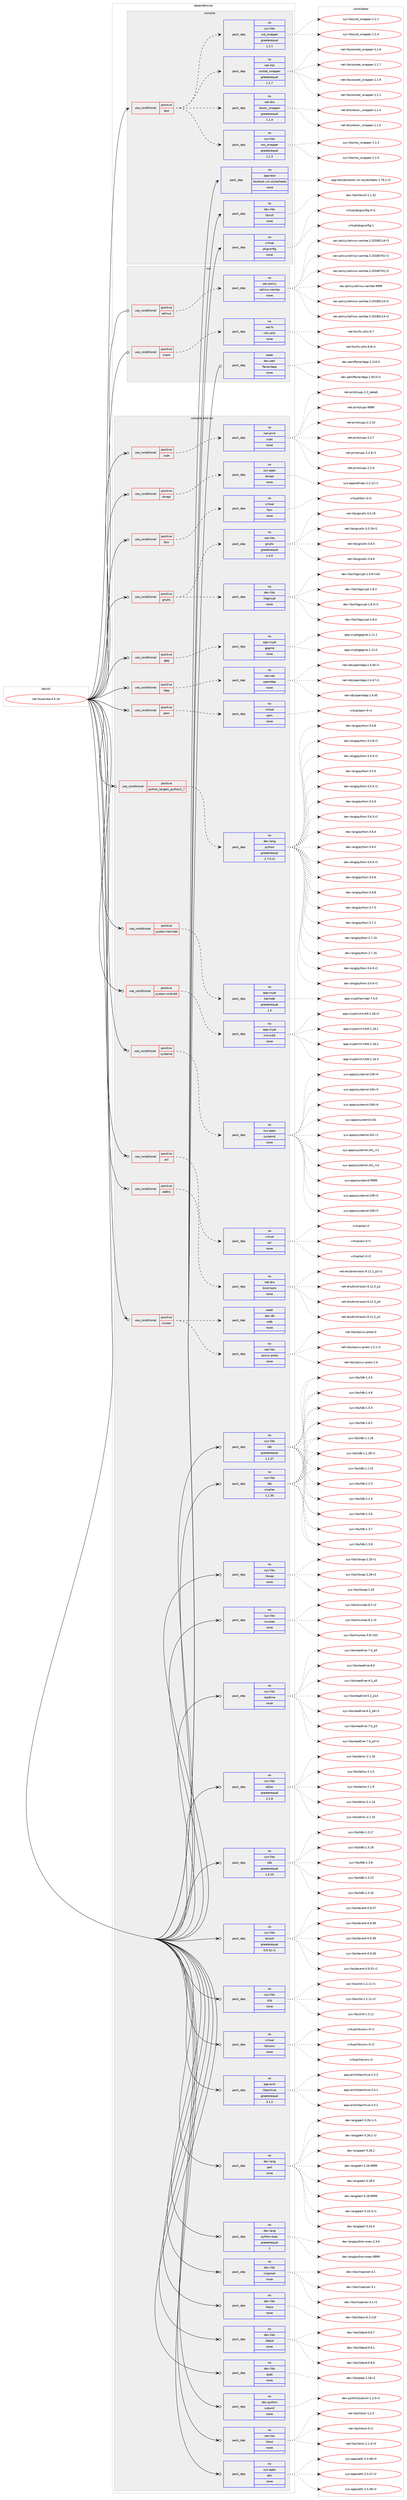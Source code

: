 digraph prolog {

# *************
# Graph options
# *************

newrank=true;
concentrate=true;
compound=true;
graph [rankdir=LR,fontname=Helvetica,fontsize=10,ranksep=1.5];#, ranksep=2.5, nodesep=0.2];
edge  [arrowhead=vee];
node  [fontname=Helvetica,fontsize=10];

# **********
# The ebuild
# **********

subgraph cluster_leftcol {
color=gray;
rank=same;
label=<<i>ebuild</i>>;
id [label="net-fs/samba-4.5.16", color=red, width=4, href="../net-fs/samba-4.5.16.svg"];
}

# ****************
# The dependencies
# ****************

subgraph cluster_midcol {
color=gray;
label=<<i>dependencies</i>>;
subgraph cluster_compile {
fillcolor="#eeeeee";
style=filled;
label=<<i>compile</i>>;
subgraph cond444521 {
dependency1653106 [label=<<TABLE BORDER="0" CELLBORDER="1" CELLSPACING="0" CELLPADDING="4"><TR><TD ROWSPAN="3" CELLPADDING="10">use_conditional</TD></TR><TR><TD>positive</TD></TR><TR><TD>test</TD></TR></TABLE>>, shape=none, color=red];
subgraph pack1181795 {
dependency1653107 [label=<<TABLE BORDER="0" CELLBORDER="1" CELLSPACING="0" CELLPADDING="4" WIDTH="220"><TR><TD ROWSPAN="6" CELLPADDING="30">pack_dep</TD></TR><TR><TD WIDTH="110">no</TD></TR><TR><TD>sys-libs</TD></TR><TR><TD>nss_wrapper</TD></TR><TR><TD>greaterequal</TD></TR><TR><TD>1.1.3</TD></TR></TABLE>>, shape=none, color=blue];
}
dependency1653106:e -> dependency1653107:w [weight=20,style="dashed",arrowhead="vee"];
subgraph pack1181796 {
dependency1653108 [label=<<TABLE BORDER="0" CELLBORDER="1" CELLSPACING="0" CELLPADDING="4" WIDTH="220"><TR><TD ROWSPAN="6" CELLPADDING="30">pack_dep</TD></TR><TR><TD WIDTH="110">no</TD></TR><TR><TD>net-dns</TD></TR><TR><TD>resolv_wrapper</TD></TR><TR><TD>greaterequal</TD></TR><TR><TD>1.1.4</TD></TR></TABLE>>, shape=none, color=blue];
}
dependency1653106:e -> dependency1653108:w [weight=20,style="dashed",arrowhead="vee"];
subgraph pack1181797 {
dependency1653109 [label=<<TABLE BORDER="0" CELLBORDER="1" CELLSPACING="0" CELLPADDING="4" WIDTH="220"><TR><TD ROWSPAN="6" CELLPADDING="30">pack_dep</TD></TR><TR><TD WIDTH="110">no</TD></TR><TR><TD>net-libs</TD></TR><TR><TD>socket_wrapper</TD></TR><TR><TD>greaterequal</TD></TR><TR><TD>1.1.7</TD></TR></TABLE>>, shape=none, color=blue];
}
dependency1653106:e -> dependency1653109:w [weight=20,style="dashed",arrowhead="vee"];
subgraph pack1181798 {
dependency1653110 [label=<<TABLE BORDER="0" CELLBORDER="1" CELLSPACING="0" CELLPADDING="4" WIDTH="220"><TR><TD ROWSPAN="6" CELLPADDING="30">pack_dep</TD></TR><TR><TD WIDTH="110">no</TD></TR><TR><TD>sys-libs</TD></TR><TR><TD>uid_wrapper</TD></TR><TR><TD>greaterequal</TD></TR><TR><TD>1.2.1</TD></TR></TABLE>>, shape=none, color=blue];
}
dependency1653106:e -> dependency1653110:w [weight=20,style="dashed",arrowhead="vee"];
}
id:e -> dependency1653106:w [weight=20,style="solid",arrowhead="vee"];
subgraph pack1181799 {
dependency1653111 [label=<<TABLE BORDER="0" CELLBORDER="1" CELLSPACING="0" CELLPADDING="4" WIDTH="220"><TR><TD ROWSPAN="6" CELLPADDING="30">pack_dep</TD></TR><TR><TD WIDTH="110">no</TD></TR><TR><TD>app-text</TD></TR><TR><TD>docbook-xsl-stylesheets</TD></TR><TR><TD>none</TD></TR><TR><TD></TD></TR></TABLE>>, shape=none, color=blue];
}
id:e -> dependency1653111:w [weight=20,style="solid",arrowhead="vee"];
subgraph pack1181800 {
dependency1653112 [label=<<TABLE BORDER="0" CELLBORDER="1" CELLSPACING="0" CELLPADDING="4" WIDTH="220"><TR><TD ROWSPAN="6" CELLPADDING="30">pack_dep</TD></TR><TR><TD WIDTH="110">no</TD></TR><TR><TD>dev-libs</TD></TR><TR><TD>libxslt</TD></TR><TR><TD>none</TD></TR><TR><TD></TD></TR></TABLE>>, shape=none, color=blue];
}
id:e -> dependency1653112:w [weight=20,style="solid",arrowhead="vee"];
subgraph pack1181801 {
dependency1653113 [label=<<TABLE BORDER="0" CELLBORDER="1" CELLSPACING="0" CELLPADDING="4" WIDTH="220"><TR><TD ROWSPAN="6" CELLPADDING="30">pack_dep</TD></TR><TR><TD WIDTH="110">no</TD></TR><TR><TD>virtual</TD></TR><TR><TD>pkgconfig</TD></TR><TR><TD>none</TD></TR><TR><TD></TD></TR></TABLE>>, shape=none, color=blue];
}
id:e -> dependency1653113:w [weight=20,style="solid",arrowhead="vee"];
}
subgraph cluster_compileandrun {
fillcolor="#eeeeee";
style=filled;
label=<<i>compile and run</i>>;
subgraph cond444522 {
dependency1653114 [label=<<TABLE BORDER="0" CELLBORDER="1" CELLSPACING="0" CELLPADDING="4"><TR><TD ROWSPAN="3" CELLPADDING="10">use_conditional</TD></TR><TR><TD>positive</TD></TR><TR><TD>acl</TD></TR></TABLE>>, shape=none, color=red];
subgraph pack1181802 {
dependency1653115 [label=<<TABLE BORDER="0" CELLBORDER="1" CELLSPACING="0" CELLPADDING="4" WIDTH="220"><TR><TD ROWSPAN="6" CELLPADDING="30">pack_dep</TD></TR><TR><TD WIDTH="110">no</TD></TR><TR><TD>virtual</TD></TR><TR><TD>acl</TD></TR><TR><TD>none</TD></TR><TR><TD></TD></TR></TABLE>>, shape=none, color=blue];
}
dependency1653114:e -> dependency1653115:w [weight=20,style="dashed",arrowhead="vee"];
}
id:e -> dependency1653114:w [weight=20,style="solid",arrowhead="odotvee"];
subgraph cond444523 {
dependency1653116 [label=<<TABLE BORDER="0" CELLBORDER="1" CELLSPACING="0" CELLPADDING="4"><TR><TD ROWSPAN="3" CELLPADDING="10">use_conditional</TD></TR><TR><TD>positive</TD></TR><TR><TD>addns</TD></TR></TABLE>>, shape=none, color=red];
subgraph pack1181803 {
dependency1653117 [label=<<TABLE BORDER="0" CELLBORDER="1" CELLSPACING="0" CELLPADDING="4" WIDTH="220"><TR><TD ROWSPAN="6" CELLPADDING="30">pack_dep</TD></TR><TR><TD WIDTH="110">no</TD></TR><TR><TD>net-dns</TD></TR><TR><TD>bind-tools</TD></TR><TR><TD>none</TD></TR><TR><TD></TD></TR></TABLE>>, shape=none, color=blue];
}
dependency1653116:e -> dependency1653117:w [weight=20,style="dashed",arrowhead="vee"];
}
id:e -> dependency1653116:w [weight=20,style="solid",arrowhead="odotvee"];
subgraph cond444524 {
dependency1653118 [label=<<TABLE BORDER="0" CELLBORDER="1" CELLSPACING="0" CELLPADDING="4"><TR><TD ROWSPAN="3" CELLPADDING="10">use_conditional</TD></TR><TR><TD>positive</TD></TR><TR><TD>cluster</TD></TR></TABLE>>, shape=none, color=red];
subgraph pack1181804 {
dependency1653119 [label=<<TABLE BORDER="0" CELLBORDER="1" CELLSPACING="0" CELLPADDING="4" WIDTH="220"><TR><TD ROWSPAN="6" CELLPADDING="30">pack_dep</TD></TR><TR><TD WIDTH="110">no</TD></TR><TR><TD>net-libs</TD></TR><TR><TD>rpcsvc-proto</TD></TR><TR><TD>none</TD></TR><TR><TD></TD></TR></TABLE>>, shape=none, color=blue];
}
dependency1653118:e -> dependency1653119:w [weight=20,style="dashed",arrowhead="vee"];
subgraph pack1181805 {
dependency1653120 [label=<<TABLE BORDER="0" CELLBORDER="1" CELLSPACING="0" CELLPADDING="4" WIDTH="220"><TR><TD ROWSPAN="6" CELLPADDING="30">pack_dep</TD></TR><TR><TD WIDTH="110">weak</TD></TR><TR><TD>dev-db</TD></TR><TR><TD>ctdb</TD></TR><TR><TD>none</TD></TR><TR><TD></TD></TR></TABLE>>, shape=none, color=blue];
}
dependency1653118:e -> dependency1653120:w [weight=20,style="dashed",arrowhead="vee"];
}
id:e -> dependency1653118:w [weight=20,style="solid",arrowhead="odotvee"];
subgraph cond444525 {
dependency1653121 [label=<<TABLE BORDER="0" CELLBORDER="1" CELLSPACING="0" CELLPADDING="4"><TR><TD ROWSPAN="3" CELLPADDING="10">use_conditional</TD></TR><TR><TD>positive</TD></TR><TR><TD>cups</TD></TR></TABLE>>, shape=none, color=red];
subgraph pack1181806 {
dependency1653122 [label=<<TABLE BORDER="0" CELLBORDER="1" CELLSPACING="0" CELLPADDING="4" WIDTH="220"><TR><TD ROWSPAN="6" CELLPADDING="30">pack_dep</TD></TR><TR><TD WIDTH="110">no</TD></TR><TR><TD>net-print</TD></TR><TR><TD>cups</TD></TR><TR><TD>none</TD></TR><TR><TD></TD></TR></TABLE>>, shape=none, color=blue];
}
dependency1653121:e -> dependency1653122:w [weight=20,style="dashed",arrowhead="vee"];
}
id:e -> dependency1653121:w [weight=20,style="solid",arrowhead="odotvee"];
subgraph cond444526 {
dependency1653123 [label=<<TABLE BORDER="0" CELLBORDER="1" CELLSPACING="0" CELLPADDING="4"><TR><TD ROWSPAN="3" CELLPADDING="10">use_conditional</TD></TR><TR><TD>positive</TD></TR><TR><TD>dmapi</TD></TR></TABLE>>, shape=none, color=red];
subgraph pack1181807 {
dependency1653124 [label=<<TABLE BORDER="0" CELLBORDER="1" CELLSPACING="0" CELLPADDING="4" WIDTH="220"><TR><TD ROWSPAN="6" CELLPADDING="30">pack_dep</TD></TR><TR><TD WIDTH="110">no</TD></TR><TR><TD>sys-apps</TD></TR><TR><TD>dmapi</TD></TR><TR><TD>none</TD></TR><TR><TD></TD></TR></TABLE>>, shape=none, color=blue];
}
dependency1653123:e -> dependency1653124:w [weight=20,style="dashed",arrowhead="vee"];
}
id:e -> dependency1653123:w [weight=20,style="solid",arrowhead="odotvee"];
subgraph cond444527 {
dependency1653125 [label=<<TABLE BORDER="0" CELLBORDER="1" CELLSPACING="0" CELLPADDING="4"><TR><TD ROWSPAN="3" CELLPADDING="10">use_conditional</TD></TR><TR><TD>positive</TD></TR><TR><TD>fam</TD></TR></TABLE>>, shape=none, color=red];
subgraph pack1181808 {
dependency1653126 [label=<<TABLE BORDER="0" CELLBORDER="1" CELLSPACING="0" CELLPADDING="4" WIDTH="220"><TR><TD ROWSPAN="6" CELLPADDING="30">pack_dep</TD></TR><TR><TD WIDTH="110">no</TD></TR><TR><TD>virtual</TD></TR><TR><TD>fam</TD></TR><TR><TD>none</TD></TR><TR><TD></TD></TR></TABLE>>, shape=none, color=blue];
}
dependency1653125:e -> dependency1653126:w [weight=20,style="dashed",arrowhead="vee"];
}
id:e -> dependency1653125:w [weight=20,style="solid",arrowhead="odotvee"];
subgraph cond444528 {
dependency1653127 [label=<<TABLE BORDER="0" CELLBORDER="1" CELLSPACING="0" CELLPADDING="4"><TR><TD ROWSPAN="3" CELLPADDING="10">use_conditional</TD></TR><TR><TD>positive</TD></TR><TR><TD>gnutls</TD></TR></TABLE>>, shape=none, color=red];
subgraph pack1181809 {
dependency1653128 [label=<<TABLE BORDER="0" CELLBORDER="1" CELLSPACING="0" CELLPADDING="4" WIDTH="220"><TR><TD ROWSPAN="6" CELLPADDING="30">pack_dep</TD></TR><TR><TD WIDTH="110">no</TD></TR><TR><TD>dev-libs</TD></TR><TR><TD>libgcrypt</TD></TR><TR><TD>none</TD></TR><TR><TD></TD></TR></TABLE>>, shape=none, color=blue];
}
dependency1653127:e -> dependency1653128:w [weight=20,style="dashed",arrowhead="vee"];
subgraph pack1181810 {
dependency1653129 [label=<<TABLE BORDER="0" CELLBORDER="1" CELLSPACING="0" CELLPADDING="4" WIDTH="220"><TR><TD ROWSPAN="6" CELLPADDING="30">pack_dep</TD></TR><TR><TD WIDTH="110">no</TD></TR><TR><TD>net-libs</TD></TR><TR><TD>gnutls</TD></TR><TR><TD>greaterequal</TD></TR><TR><TD>1.4.0</TD></TR></TABLE>>, shape=none, color=blue];
}
dependency1653127:e -> dependency1653129:w [weight=20,style="dashed",arrowhead="vee"];
}
id:e -> dependency1653127:w [weight=20,style="solid",arrowhead="odotvee"];
subgraph cond444529 {
dependency1653130 [label=<<TABLE BORDER="0" CELLBORDER="1" CELLSPACING="0" CELLPADDING="4"><TR><TD ROWSPAN="3" CELLPADDING="10">use_conditional</TD></TR><TR><TD>positive</TD></TR><TR><TD>gpg</TD></TR></TABLE>>, shape=none, color=red];
subgraph pack1181811 {
dependency1653131 [label=<<TABLE BORDER="0" CELLBORDER="1" CELLSPACING="0" CELLPADDING="4" WIDTH="220"><TR><TD ROWSPAN="6" CELLPADDING="30">pack_dep</TD></TR><TR><TD WIDTH="110">no</TD></TR><TR><TD>app-crypt</TD></TR><TR><TD>gpgme</TD></TR><TR><TD>none</TD></TR><TR><TD></TD></TR></TABLE>>, shape=none, color=blue];
}
dependency1653130:e -> dependency1653131:w [weight=20,style="dashed",arrowhead="vee"];
}
id:e -> dependency1653130:w [weight=20,style="solid",arrowhead="odotvee"];
subgraph cond444530 {
dependency1653132 [label=<<TABLE BORDER="0" CELLBORDER="1" CELLSPACING="0" CELLPADDING="4"><TR><TD ROWSPAN="3" CELLPADDING="10">use_conditional</TD></TR><TR><TD>positive</TD></TR><TR><TD>ldap</TD></TR></TABLE>>, shape=none, color=red];
subgraph pack1181812 {
dependency1653133 [label=<<TABLE BORDER="0" CELLBORDER="1" CELLSPACING="0" CELLPADDING="4" WIDTH="220"><TR><TD ROWSPAN="6" CELLPADDING="30">pack_dep</TD></TR><TR><TD WIDTH="110">no</TD></TR><TR><TD>net-nds</TD></TR><TR><TD>openldap</TD></TR><TR><TD>none</TD></TR><TR><TD></TD></TR></TABLE>>, shape=none, color=blue];
}
dependency1653132:e -> dependency1653133:w [weight=20,style="dashed",arrowhead="vee"];
}
id:e -> dependency1653132:w [weight=20,style="solid",arrowhead="odotvee"];
subgraph cond444531 {
dependency1653134 [label=<<TABLE BORDER="0" CELLBORDER="1" CELLSPACING="0" CELLPADDING="4"><TR><TD ROWSPAN="3" CELLPADDING="10">use_conditional</TD></TR><TR><TD>positive</TD></TR><TR><TD>pam</TD></TR></TABLE>>, shape=none, color=red];
subgraph pack1181813 {
dependency1653135 [label=<<TABLE BORDER="0" CELLBORDER="1" CELLSPACING="0" CELLPADDING="4" WIDTH="220"><TR><TD ROWSPAN="6" CELLPADDING="30">pack_dep</TD></TR><TR><TD WIDTH="110">no</TD></TR><TR><TD>virtual</TD></TR><TR><TD>pam</TD></TR><TR><TD>none</TD></TR><TR><TD></TD></TR></TABLE>>, shape=none, color=blue];
}
dependency1653134:e -> dependency1653135:w [weight=20,style="dashed",arrowhead="vee"];
}
id:e -> dependency1653134:w [weight=20,style="solid",arrowhead="odotvee"];
subgraph cond444532 {
dependency1653136 [label=<<TABLE BORDER="0" CELLBORDER="1" CELLSPACING="0" CELLPADDING="4"><TR><TD ROWSPAN="3" CELLPADDING="10">use_conditional</TD></TR><TR><TD>positive</TD></TR><TR><TD>python_targets_python2_7</TD></TR></TABLE>>, shape=none, color=red];
subgraph pack1181814 {
dependency1653137 [label=<<TABLE BORDER="0" CELLBORDER="1" CELLSPACING="0" CELLPADDING="4" WIDTH="220"><TR><TD ROWSPAN="6" CELLPADDING="30">pack_dep</TD></TR><TR><TD WIDTH="110">no</TD></TR><TR><TD>dev-lang</TD></TR><TR><TD>python</TD></TR><TR><TD>greaterequal</TD></TR><TR><TD>2.7.5-r2</TD></TR></TABLE>>, shape=none, color=blue];
}
dependency1653136:e -> dependency1653137:w [weight=20,style="dashed",arrowhead="vee"];
}
id:e -> dependency1653136:w [weight=20,style="solid",arrowhead="odotvee"];
subgraph cond444533 {
dependency1653138 [label=<<TABLE BORDER="0" CELLBORDER="1" CELLSPACING="0" CELLPADDING="4"><TR><TD ROWSPAN="3" CELLPADDING="10">use_conditional</TD></TR><TR><TD>positive</TD></TR><TR><TD>system-heimdal</TD></TR></TABLE>>, shape=none, color=red];
subgraph pack1181815 {
dependency1653139 [label=<<TABLE BORDER="0" CELLBORDER="1" CELLSPACING="0" CELLPADDING="4" WIDTH="220"><TR><TD ROWSPAN="6" CELLPADDING="30">pack_dep</TD></TR><TR><TD WIDTH="110">no</TD></TR><TR><TD>app-crypt</TD></TR><TR><TD>heimdal</TD></TR><TR><TD>greaterequal</TD></TR><TR><TD>1.5</TD></TR></TABLE>>, shape=none, color=blue];
}
dependency1653138:e -> dependency1653139:w [weight=20,style="dashed",arrowhead="vee"];
}
id:e -> dependency1653138:w [weight=20,style="solid",arrowhead="odotvee"];
subgraph cond444534 {
dependency1653140 [label=<<TABLE BORDER="0" CELLBORDER="1" CELLSPACING="0" CELLPADDING="4"><TR><TD ROWSPAN="3" CELLPADDING="10">use_conditional</TD></TR><TR><TD>positive</TD></TR><TR><TD>system-mitkrb5</TD></TR></TABLE>>, shape=none, color=red];
subgraph pack1181816 {
dependency1653141 [label=<<TABLE BORDER="0" CELLBORDER="1" CELLSPACING="0" CELLPADDING="4" WIDTH="220"><TR><TD ROWSPAN="6" CELLPADDING="30">pack_dep</TD></TR><TR><TD WIDTH="110">no</TD></TR><TR><TD>app-crypt</TD></TR><TR><TD>mit-krb5</TD></TR><TR><TD>none</TD></TR><TR><TD></TD></TR></TABLE>>, shape=none, color=blue];
}
dependency1653140:e -> dependency1653141:w [weight=20,style="dashed",arrowhead="vee"];
}
id:e -> dependency1653140:w [weight=20,style="solid",arrowhead="odotvee"];
subgraph cond444535 {
dependency1653142 [label=<<TABLE BORDER="0" CELLBORDER="1" CELLSPACING="0" CELLPADDING="4"><TR><TD ROWSPAN="3" CELLPADDING="10">use_conditional</TD></TR><TR><TD>positive</TD></TR><TR><TD>systemd</TD></TR></TABLE>>, shape=none, color=red];
subgraph pack1181817 {
dependency1653143 [label=<<TABLE BORDER="0" CELLBORDER="1" CELLSPACING="0" CELLPADDING="4" WIDTH="220"><TR><TD ROWSPAN="6" CELLPADDING="30">pack_dep</TD></TR><TR><TD WIDTH="110">no</TD></TR><TR><TD>sys-apps</TD></TR><TR><TD>systemd</TD></TR><TR><TD>none</TD></TR><TR><TD></TD></TR></TABLE>>, shape=none, color=blue];
}
dependency1653142:e -> dependency1653143:w [weight=20,style="dashed",arrowhead="vee"];
}
id:e -> dependency1653142:w [weight=20,style="solid",arrowhead="odotvee"];
subgraph pack1181818 {
dependency1653144 [label=<<TABLE BORDER="0" CELLBORDER="1" CELLSPACING="0" CELLPADDING="4" WIDTH="220"><TR><TD ROWSPAN="6" CELLPADDING="30">pack_dep</TD></TR><TR><TD WIDTH="110">no</TD></TR><TR><TD>app-arch</TD></TR><TR><TD>libarchive</TD></TR><TR><TD>greaterequal</TD></TR><TR><TD>3.1.2</TD></TR></TABLE>>, shape=none, color=blue];
}
id:e -> dependency1653144:w [weight=20,style="solid",arrowhead="odotvee"];
subgraph pack1181819 {
dependency1653145 [label=<<TABLE BORDER="0" CELLBORDER="1" CELLSPACING="0" CELLPADDING="4" WIDTH="220"><TR><TD ROWSPAN="6" CELLPADDING="30">pack_dep</TD></TR><TR><TD WIDTH="110">no</TD></TR><TR><TD>dev-lang</TD></TR><TR><TD>perl</TD></TR><TR><TD>none</TD></TR><TR><TD></TD></TR></TABLE>>, shape=none, color=blue];
}
id:e -> dependency1653145:w [weight=20,style="solid",arrowhead="odotvee"];
subgraph pack1181820 {
dependency1653146 [label=<<TABLE BORDER="0" CELLBORDER="1" CELLSPACING="0" CELLPADDING="4" WIDTH="220"><TR><TD ROWSPAN="6" CELLPADDING="30">pack_dep</TD></TR><TR><TD WIDTH="110">no</TD></TR><TR><TD>dev-lang</TD></TR><TR><TD>python-exec</TD></TR><TR><TD>greaterequal</TD></TR><TR><TD>2</TD></TR></TABLE>>, shape=none, color=blue];
}
id:e -> dependency1653146:w [weight=20,style="solid",arrowhead="odotvee"];
subgraph pack1181821 {
dependency1653147 [label=<<TABLE BORDER="0" CELLBORDER="1" CELLSPACING="0" CELLPADDING="4" WIDTH="220"><TR><TD ROWSPAN="6" CELLPADDING="30">pack_dep</TD></TR><TR><TD WIDTH="110">no</TD></TR><TR><TD>dev-libs</TD></TR><TR><TD>iniparser</TD></TR><TR><TD>none</TD></TR><TR><TD></TD></TR></TABLE>>, shape=none, color=blue];
}
id:e -> dependency1653147:w [weight=20,style="solid",arrowhead="odotvee"];
subgraph pack1181822 {
dependency1653148 [label=<<TABLE BORDER="0" CELLBORDER="1" CELLSPACING="0" CELLPADDING="4" WIDTH="220"><TR><TD ROWSPAN="6" CELLPADDING="30">pack_dep</TD></TR><TR><TD WIDTH="110">no</TD></TR><TR><TD>dev-libs</TD></TR><TR><TD>libaio</TD></TR><TR><TD>none</TD></TR><TR><TD></TD></TR></TABLE>>, shape=none, color=blue];
}
id:e -> dependency1653148:w [weight=20,style="solid",arrowhead="odotvee"];
subgraph pack1181823 {
dependency1653149 [label=<<TABLE BORDER="0" CELLBORDER="1" CELLSPACING="0" CELLPADDING="4" WIDTH="220"><TR><TD ROWSPAN="6" CELLPADDING="30">pack_dep</TD></TR><TR><TD WIDTH="110">no</TD></TR><TR><TD>dev-libs</TD></TR><TR><TD>libbsd</TD></TR><TR><TD>none</TD></TR><TR><TD></TD></TR></TABLE>>, shape=none, color=blue];
}
id:e -> dependency1653149:w [weight=20,style="solid",arrowhead="odotvee"];
subgraph pack1181824 {
dependency1653150 [label=<<TABLE BORDER="0" CELLBORDER="1" CELLSPACING="0" CELLPADDING="4" WIDTH="220"><TR><TD ROWSPAN="6" CELLPADDING="30">pack_dep</TD></TR><TR><TD WIDTH="110">no</TD></TR><TR><TD>dev-libs</TD></TR><TR><TD>popt</TD></TR><TR><TD>none</TD></TR><TR><TD></TD></TR></TABLE>>, shape=none, color=blue];
}
id:e -> dependency1653150:w [weight=20,style="solid",arrowhead="odotvee"];
subgraph pack1181825 {
dependency1653151 [label=<<TABLE BORDER="0" CELLBORDER="1" CELLSPACING="0" CELLPADDING="4" WIDTH="220"><TR><TD ROWSPAN="6" CELLPADDING="30">pack_dep</TD></TR><TR><TD WIDTH="110">no</TD></TR><TR><TD>dev-python</TD></TR><TR><TD>subunit</TD></TR><TR><TD>none</TD></TR><TR><TD></TD></TR></TABLE>>, shape=none, color=blue];
}
id:e -> dependency1653151:w [weight=20,style="solid",arrowhead="odotvee"];
subgraph pack1181826 {
dependency1653152 [label=<<TABLE BORDER="0" CELLBORDER="1" CELLSPACING="0" CELLPADDING="4" WIDTH="220"><TR><TD ROWSPAN="6" CELLPADDING="30">pack_dep</TD></TR><TR><TD WIDTH="110">no</TD></TR><TR><TD>net-libs</TD></TR><TR><TD>libnsl</TD></TR><TR><TD>none</TD></TR><TR><TD></TD></TR></TABLE>>, shape=none, color=blue];
}
id:e -> dependency1653152:w [weight=20,style="solid",arrowhead="odotvee"];
subgraph pack1181827 {
dependency1653153 [label=<<TABLE BORDER="0" CELLBORDER="1" CELLSPACING="0" CELLPADDING="4" WIDTH="220"><TR><TD ROWSPAN="6" CELLPADDING="30">pack_dep</TD></TR><TR><TD WIDTH="110">no</TD></TR><TR><TD>sys-apps</TD></TR><TR><TD>attr</TD></TR><TR><TD>none</TD></TR><TR><TD></TD></TR></TABLE>>, shape=none, color=blue];
}
id:e -> dependency1653153:w [weight=20,style="solid",arrowhead="odotvee"];
subgraph pack1181828 {
dependency1653154 [label=<<TABLE BORDER="0" CELLBORDER="1" CELLSPACING="0" CELLPADDING="4" WIDTH="220"><TR><TD ROWSPAN="6" CELLPADDING="30">pack_dep</TD></TR><TR><TD WIDTH="110">no</TD></TR><TR><TD>sys-libs</TD></TR><TR><TD>ldb</TD></TR><TR><TD>greaterequal</TD></TR><TR><TD>1.1.27</TD></TR></TABLE>>, shape=none, color=blue];
}
id:e -> dependency1653154:w [weight=20,style="solid",arrowhead="odotvee"];
subgraph pack1181829 {
dependency1653155 [label=<<TABLE BORDER="0" CELLBORDER="1" CELLSPACING="0" CELLPADDING="4" WIDTH="220"><TR><TD ROWSPAN="6" CELLPADDING="30">pack_dep</TD></TR><TR><TD WIDTH="110">no</TD></TR><TR><TD>sys-libs</TD></TR><TR><TD>ldb</TD></TR><TR><TD>smaller</TD></TR><TR><TD>1.1.30</TD></TR></TABLE>>, shape=none, color=blue];
}
id:e -> dependency1653155:w [weight=20,style="solid",arrowhead="odotvee"];
subgraph pack1181830 {
dependency1653156 [label=<<TABLE BORDER="0" CELLBORDER="1" CELLSPACING="0" CELLPADDING="4" WIDTH="220"><TR><TD ROWSPAN="6" CELLPADDING="30">pack_dep</TD></TR><TR><TD WIDTH="110">no</TD></TR><TR><TD>sys-libs</TD></TR><TR><TD>libcap</TD></TR><TR><TD>none</TD></TR><TR><TD></TD></TR></TABLE>>, shape=none, color=blue];
}
id:e -> dependency1653156:w [weight=20,style="solid",arrowhead="odotvee"];
subgraph pack1181831 {
dependency1653157 [label=<<TABLE BORDER="0" CELLBORDER="1" CELLSPACING="0" CELLPADDING="4" WIDTH="220"><TR><TD ROWSPAN="6" CELLPADDING="30">pack_dep</TD></TR><TR><TD WIDTH="110">no</TD></TR><TR><TD>sys-libs</TD></TR><TR><TD>ncurses</TD></TR><TR><TD>none</TD></TR><TR><TD></TD></TR></TABLE>>, shape=none, color=blue];
}
id:e -> dependency1653157:w [weight=20,style="solid",arrowhead="odotvee"];
subgraph pack1181832 {
dependency1653158 [label=<<TABLE BORDER="0" CELLBORDER="1" CELLSPACING="0" CELLPADDING="4" WIDTH="220"><TR><TD ROWSPAN="6" CELLPADDING="30">pack_dep</TD></TR><TR><TD WIDTH="110">no</TD></TR><TR><TD>sys-libs</TD></TR><TR><TD>readline</TD></TR><TR><TD>none</TD></TR><TR><TD></TD></TR></TABLE>>, shape=none, color=blue];
}
id:e -> dependency1653158:w [weight=20,style="solid",arrowhead="odotvee"];
subgraph pack1181833 {
dependency1653159 [label=<<TABLE BORDER="0" CELLBORDER="1" CELLSPACING="0" CELLPADDING="4" WIDTH="220"><TR><TD ROWSPAN="6" CELLPADDING="30">pack_dep</TD></TR><TR><TD WIDTH="110">no</TD></TR><TR><TD>sys-libs</TD></TR><TR><TD>talloc</TD></TR><TR><TD>greaterequal</TD></TR><TR><TD>2.1.8</TD></TR></TABLE>>, shape=none, color=blue];
}
id:e -> dependency1653159:w [weight=20,style="solid",arrowhead="odotvee"];
subgraph pack1181834 {
dependency1653160 [label=<<TABLE BORDER="0" CELLBORDER="1" CELLSPACING="0" CELLPADDING="4" WIDTH="220"><TR><TD ROWSPAN="6" CELLPADDING="30">pack_dep</TD></TR><TR><TD WIDTH="110">no</TD></TR><TR><TD>sys-libs</TD></TR><TR><TD>tdb</TD></TR><TR><TD>greaterequal</TD></TR><TR><TD>1.3.10</TD></TR></TABLE>>, shape=none, color=blue];
}
id:e -> dependency1653160:w [weight=20,style="solid",arrowhead="odotvee"];
subgraph pack1181835 {
dependency1653161 [label=<<TABLE BORDER="0" CELLBORDER="1" CELLSPACING="0" CELLPADDING="4" WIDTH="220"><TR><TD ROWSPAN="6" CELLPADDING="30">pack_dep</TD></TR><TR><TD WIDTH="110">no</TD></TR><TR><TD>sys-libs</TD></TR><TR><TD>tevent</TD></TR><TR><TD>greaterequal</TD></TR><TR><TD>0.9.31-r1</TD></TR></TABLE>>, shape=none, color=blue];
}
id:e -> dependency1653161:w [weight=20,style="solid",arrowhead="odotvee"];
subgraph pack1181836 {
dependency1653162 [label=<<TABLE BORDER="0" CELLBORDER="1" CELLSPACING="0" CELLPADDING="4" WIDTH="220"><TR><TD ROWSPAN="6" CELLPADDING="30">pack_dep</TD></TR><TR><TD WIDTH="110">no</TD></TR><TR><TD>sys-libs</TD></TR><TR><TD>zlib</TD></TR><TR><TD>none</TD></TR><TR><TD></TD></TR></TABLE>>, shape=none, color=blue];
}
id:e -> dependency1653162:w [weight=20,style="solid",arrowhead="odotvee"];
subgraph pack1181837 {
dependency1653163 [label=<<TABLE BORDER="0" CELLBORDER="1" CELLSPACING="0" CELLPADDING="4" WIDTH="220"><TR><TD ROWSPAN="6" CELLPADDING="30">pack_dep</TD></TR><TR><TD WIDTH="110">no</TD></TR><TR><TD>virtual</TD></TR><TR><TD>libiconv</TD></TR><TR><TD>none</TD></TR><TR><TD></TD></TR></TABLE>>, shape=none, color=blue];
}
id:e -> dependency1653163:w [weight=20,style="solid",arrowhead="odotvee"];
}
subgraph cluster_run {
fillcolor="#eeeeee";
style=filled;
label=<<i>run</i>>;
subgraph cond444536 {
dependency1653164 [label=<<TABLE BORDER="0" CELLBORDER="1" CELLSPACING="0" CELLPADDING="4"><TR><TD ROWSPAN="3" CELLPADDING="10">use_conditional</TD></TR><TR><TD>positive</TD></TR><TR><TD>client</TD></TR></TABLE>>, shape=none, color=red];
subgraph pack1181838 {
dependency1653165 [label=<<TABLE BORDER="0" CELLBORDER="1" CELLSPACING="0" CELLPADDING="4" WIDTH="220"><TR><TD ROWSPAN="6" CELLPADDING="30">pack_dep</TD></TR><TR><TD WIDTH="110">no</TD></TR><TR><TD>net-fs</TD></TR><TR><TD>cifs-utils</TD></TR><TR><TD>none</TD></TR><TR><TD></TD></TR></TABLE>>, shape=none, color=blue];
}
dependency1653164:e -> dependency1653165:w [weight=20,style="dashed",arrowhead="vee"];
}
id:e -> dependency1653164:w [weight=20,style="solid",arrowhead="odot"];
subgraph cond444537 {
dependency1653166 [label=<<TABLE BORDER="0" CELLBORDER="1" CELLSPACING="0" CELLPADDING="4"><TR><TD ROWSPAN="3" CELLPADDING="10">use_conditional</TD></TR><TR><TD>positive</TD></TR><TR><TD>selinux</TD></TR></TABLE>>, shape=none, color=red];
subgraph pack1181839 {
dependency1653167 [label=<<TABLE BORDER="0" CELLBORDER="1" CELLSPACING="0" CELLPADDING="4" WIDTH="220"><TR><TD ROWSPAN="6" CELLPADDING="30">pack_dep</TD></TR><TR><TD WIDTH="110">no</TD></TR><TR><TD>sec-policy</TD></TR><TR><TD>selinux-samba</TD></TR><TR><TD>none</TD></TR><TR><TD></TD></TR></TABLE>>, shape=none, color=blue];
}
dependency1653166:e -> dependency1653167:w [weight=20,style="dashed",arrowhead="vee"];
}
id:e -> dependency1653166:w [weight=20,style="solid",arrowhead="odot"];
subgraph pack1181840 {
dependency1653168 [label=<<TABLE BORDER="0" CELLBORDER="1" CELLSPACING="0" CELLPADDING="4" WIDTH="220"><TR><TD ROWSPAN="6" CELLPADDING="30">pack_dep</TD></TR><TR><TD WIDTH="110">weak</TD></TR><TR><TD>dev-perl</TD></TR><TR><TD>Parse-Yapp</TD></TR><TR><TD>none</TD></TR><TR><TD></TD></TR></TABLE>>, shape=none, color=blue];
}
id:e -> dependency1653168:w [weight=20,style="solid",arrowhead="odot"];
}
}

# **************
# The candidates
# **************

subgraph cluster_choices {
rank=same;
color=gray;
label=<<i>candidates</i>>;

subgraph choice1181795 {
color=black;
nodesep=1;
choice1151211154510810598115471101151159511911497112112101114454946494651 [label="sys-libs/nss_wrapper-1.1.3", color=red, width=4,href="../sys-libs/nss_wrapper-1.1.3.svg"];
choice1151211154510810598115471101151159511911497112112101114454946494653 [label="sys-libs/nss_wrapper-1.1.5", color=red, width=4,href="../sys-libs/nss_wrapper-1.1.5.svg"];
dependency1653107:e -> choice1151211154510810598115471101151159511911497112112101114454946494651:w [style=dotted,weight="100"];
dependency1653107:e -> choice1151211154510810598115471101151159511911497112112101114454946494653:w [style=dotted,weight="100"];
}
subgraph choice1181796 {
color=black;
nodesep=1;
choice11010111645100110115471141011151111081189511911497112112101114454946494652 [label="net-dns/resolv_wrapper-1.1.4", color=red, width=4,href="../net-dns/resolv_wrapper-1.1.4.svg"];
choice11010111645100110115471141011151111081189511911497112112101114454946494653 [label="net-dns/resolv_wrapper-1.1.5", color=red, width=4,href="../net-dns/resolv_wrapper-1.1.5.svg"];
dependency1653108:e -> choice11010111645100110115471141011151111081189511911497112112101114454946494652:w [style=dotted,weight="100"];
dependency1653108:e -> choice11010111645100110115471141011151111081189511911497112112101114454946494653:w [style=dotted,weight="100"];
}
subgraph choice1181797 {
color=black;
nodesep=1;
choice110101116451081059811547115111991071011169511911497112112101114454946494654 [label="net-libs/socket_wrapper-1.1.6", color=red, width=4,href="../net-libs/socket_wrapper-1.1.6.svg"];
choice110101116451081059811547115111991071011169511911497112112101114454946494655 [label="net-libs/socket_wrapper-1.1.7", color=red, width=4,href="../net-libs/socket_wrapper-1.1.7.svg"];
choice110101116451081059811547115111991071011169511911497112112101114454946494657 [label="net-libs/socket_wrapper-1.1.9", color=red, width=4,href="../net-libs/socket_wrapper-1.1.9.svg"];
choice110101116451081059811547115111991071011169511911497112112101114454946504649 [label="net-libs/socket_wrapper-1.2.1", color=red, width=4,href="../net-libs/socket_wrapper-1.2.1.svg"];
dependency1653109:e -> choice110101116451081059811547115111991071011169511911497112112101114454946494654:w [style=dotted,weight="100"];
dependency1653109:e -> choice110101116451081059811547115111991071011169511911497112112101114454946494655:w [style=dotted,weight="100"];
dependency1653109:e -> choice110101116451081059811547115111991071011169511911497112112101114454946494657:w [style=dotted,weight="100"];
dependency1653109:e -> choice110101116451081059811547115111991071011169511911497112112101114454946504649:w [style=dotted,weight="100"];
}
subgraph choice1181798 {
color=black;
nodesep=1;
choice1151211154510810598115471171051009511911497112112101114454946504649 [label="sys-libs/uid_wrapper-1.2.1", color=red, width=4,href="../sys-libs/uid_wrapper-1.2.1.svg"];
choice1151211154510810598115471171051009511911497112112101114454946504652 [label="sys-libs/uid_wrapper-1.2.4", color=red, width=4,href="../sys-libs/uid_wrapper-1.2.4.svg"];
dependency1653110:e -> choice1151211154510810598115471171051009511911497112112101114454946504649:w [style=dotted,weight="100"];
dependency1653110:e -> choice1151211154510810598115471171051009511911497112112101114454946504652:w [style=dotted,weight="100"];
}
subgraph choice1181799 {
color=black;
nodesep=1;
choice97112112451161011201164710011199981111111074512011510845115116121108101115104101101116115454946555746494511450 [label="app-text/docbook-xsl-stylesheets-1.79.1-r2", color=red, width=4,href="../app-text/docbook-xsl-stylesheets-1.79.1-r2.svg"];
dependency1653111:e -> choice97112112451161011201164710011199981111111074512011510845115116121108101115104101101116115454946555746494511450:w [style=dotted,weight="100"];
}
subgraph choice1181800 {
color=black;
nodesep=1;
choice1001011184510810598115471081059812011510811645494649465150 [label="dev-libs/libxslt-1.1.32", color=red, width=4,href="../dev-libs/libxslt-1.1.32.svg"];
dependency1653112:e -> choice1001011184510810598115471081059812011510811645494649465150:w [style=dotted,weight="100"];
}
subgraph choice1181801 {
color=black;
nodesep=1;
choice11810511411611797108471121071039911111010210510345484511449 [label="virtual/pkgconfig-0-r1", color=red, width=4,href="../virtual/pkgconfig-0-r1.svg"];
choice1181051141161179710847112107103991111101021051034549 [label="virtual/pkgconfig-1", color=red, width=4,href="../virtual/pkgconfig-1.svg"];
dependency1653113:e -> choice11810511411611797108471121071039911111010210510345484511449:w [style=dotted,weight="100"];
dependency1653113:e -> choice1181051141161179710847112107103991111101021051034549:w [style=dotted,weight="100"];
}
subgraph choice1181802 {
color=black;
nodesep=1;
choice118105114116117971084797991084548 [label="virtual/acl-0", color=red, width=4,href="../virtual/acl-0.svg"];
choice1181051141161179710847979910845484511449 [label="virtual/acl-0-r1", color=red, width=4,href="../virtual/acl-0-r1.svg"];
choice1181051141161179710847979910845484511450 [label="virtual/acl-0-r2", color=red, width=4,href="../virtual/acl-0-r2.svg"];
dependency1653115:e -> choice118105114116117971084797991084548:w [style=dotted,weight="100"];
dependency1653115:e -> choice1181051141161179710847979910845484511449:w [style=dotted,weight="100"];
dependency1653115:e -> choice1181051141161179710847979910845484511450:w [style=dotted,weight="100"];
}
subgraph choice1181803 {
color=black;
nodesep=1;
choice11010111645100110115479810511010045116111111108115455746494946509511249 [label="net-dns/bind-tools-9.11.2_p1", color=red, width=4,href="../net-dns/bind-tools-9.11.2_p1.svg"];
choice110101116451001101154798105110100451161111111081154557464950465095112504511449 [label="net-dns/bind-tools-9.12.2_p2-r1", color=red, width=4,href="../net-dns/bind-tools-9.12.2_p2-r1.svg"];
choice11010111645100110115479810511010045116111111108115455746495046519511249 [label="net-dns/bind-tools-9.12.3_p1", color=red, width=4,href="../net-dns/bind-tools-9.12.3_p1.svg"];
choice11010111645100110115479810511010045116111111108115455746495046519511252 [label="net-dns/bind-tools-9.12.3_p4", color=red, width=4,href="../net-dns/bind-tools-9.12.3_p4.svg"];
dependency1653117:e -> choice11010111645100110115479810511010045116111111108115455746494946509511249:w [style=dotted,weight="100"];
dependency1653117:e -> choice110101116451001101154798105110100451161111111081154557464950465095112504511449:w [style=dotted,weight="100"];
dependency1653117:e -> choice11010111645100110115479810511010045116111111108115455746495046519511249:w [style=dotted,weight="100"];
dependency1653117:e -> choice11010111645100110115479810511010045116111111108115455746495046519511252:w [style=dotted,weight="100"];
}
subgraph choice1181804 {
color=black;
nodesep=1;
choice1101011164510810598115471141129911511899451121141111161114548 [label="net-libs/rpcsvc-proto-0", color=red, width=4,href="../net-libs/rpcsvc-proto-0.svg"];
choice1101011164510810598115471141129911511899451121141111161114549465146494511449 [label="net-libs/rpcsvc-proto-1.3.1-r1", color=red, width=4,href="../net-libs/rpcsvc-proto-1.3.1-r1.svg"];
choice11010111645108105981154711411299115118994511211411111611145494652 [label="net-libs/rpcsvc-proto-1.4", color=red, width=4,href="../net-libs/rpcsvc-proto-1.4.svg"];
dependency1653119:e -> choice1101011164510810598115471141129911511899451121141111161114548:w [style=dotted,weight="100"];
dependency1653119:e -> choice1101011164510810598115471141129911511899451121141111161114549465146494511449:w [style=dotted,weight="100"];
dependency1653119:e -> choice11010111645108105981154711411299115118994511211411111611145494652:w [style=dotted,weight="100"];
}
subgraph choice1181805 {
color=black;
nodesep=1;
}
subgraph choice1181806 {
color=black;
nodesep=1;
choice11010111645112114105110116479911711211545504650464948 [label="net-print/cups-2.2.10", color=red, width=4,href="../net-print/cups-2.2.10.svg"];
choice110101116451121141051101164799117112115455046504655 [label="net-print/cups-2.2.7", color=red, width=4,href="../net-print/cups-2.2.7.svg"];
choice1101011164511211410511011647991171121154550465046564511449 [label="net-print/cups-2.2.8-r1", color=red, width=4,href="../net-print/cups-2.2.8-r1.svg"];
choice110101116451121141051101164799117112115455046504657 [label="net-print/cups-2.2.9", color=red, width=4,href="../net-print/cups-2.2.9.svg"];
choice1101011164511211410511011647991171121154550465195981011169754 [label="net-print/cups-2.3_beta6", color=red, width=4,href="../net-print/cups-2.3_beta6.svg"];
choice1101011164511211410511011647991171121154557575757 [label="net-print/cups-9999", color=red, width=4,href="../net-print/cups-9999.svg"];
dependency1653122:e -> choice11010111645112114105110116479911711211545504650464948:w [style=dotted,weight="100"];
dependency1653122:e -> choice110101116451121141051101164799117112115455046504655:w [style=dotted,weight="100"];
dependency1653122:e -> choice1101011164511211410511011647991171121154550465046564511449:w [style=dotted,weight="100"];
dependency1653122:e -> choice110101116451121141051101164799117112115455046504657:w [style=dotted,weight="100"];
dependency1653122:e -> choice1101011164511211410511011647991171121154550465195981011169754:w [style=dotted,weight="100"];
dependency1653122:e -> choice1101011164511211410511011647991171121154557575757:w [style=dotted,weight="100"];
}
subgraph choice1181807 {
color=black;
nodesep=1;
choice11512111545971121121154710010997112105455046504649504511449 [label="sys-apps/dmapi-2.2.12-r1", color=red, width=4,href="../sys-apps/dmapi-2.2.12-r1.svg"];
dependency1653124:e -> choice11512111545971121121154710010997112105455046504649504511449:w [style=dotted,weight="100"];
}
subgraph choice1181808 {
color=black;
nodesep=1;
choice11810511411611797108471029710945484511449 [label="virtual/fam-0-r1", color=red, width=4,href="../virtual/fam-0-r1.svg"];
dependency1653126:e -> choice11810511411611797108471029710945484511449:w [style=dotted,weight="100"];
}
subgraph choice1181809 {
color=black;
nodesep=1;
choice100101118451081059811547108105981039911412111211645494653465445114494849 [label="dev-libs/libgcrypt-1.5.6-r101", color=red, width=4,href="../dev-libs/libgcrypt-1.5.6-r101.svg"];
choice1001011184510810598115471081059810399114121112116454946564651 [label="dev-libs/libgcrypt-1.8.3", color=red, width=4,href="../dev-libs/libgcrypt-1.8.3.svg"];
choice10010111845108105981154710810598103991141211121164549465646514511449 [label="dev-libs/libgcrypt-1.8.3-r1", color=red, width=4,href="../dev-libs/libgcrypt-1.8.3-r1.svg"];
choice1001011184510810598115471081059810399114121112116454946564652 [label="dev-libs/libgcrypt-1.8.4", color=red, width=4,href="../dev-libs/libgcrypt-1.8.4.svg"];
dependency1653128:e -> choice100101118451081059811547108105981039911412111211645494653465445114494849:w [style=dotted,weight="100"];
dependency1653128:e -> choice1001011184510810598115471081059810399114121112116454946564651:w [style=dotted,weight="100"];
dependency1653128:e -> choice10010111845108105981154710810598103991141211121164549465646514511449:w [style=dotted,weight="100"];
dependency1653128:e -> choice1001011184510810598115471081059810399114121112116454946564652:w [style=dotted,weight="100"];
}
subgraph choice1181810 {
color=black;
nodesep=1;
choice11010111645108105981154710311011711610811545514653464957 [label="net-libs/gnutls-3.5.19", color=red, width=4,href="../net-libs/gnutls-3.5.19.svg"];
choice110101116451081059811547103110117116108115455146534649574511449 [label="net-libs/gnutls-3.5.19-r1", color=red, width=4,href="../net-libs/gnutls-3.5.19-r1.svg"];
choice110101116451081059811547103110117116108115455146544653 [label="net-libs/gnutls-3.6.5", color=red, width=4,href="../net-libs/gnutls-3.6.5.svg"];
choice110101116451081059811547103110117116108115455146544654 [label="net-libs/gnutls-3.6.6", color=red, width=4,href="../net-libs/gnutls-3.6.6.svg"];
dependency1653129:e -> choice11010111645108105981154710311011711610811545514653464957:w [style=dotted,weight="100"];
dependency1653129:e -> choice110101116451081059811547103110117116108115455146534649574511449:w [style=dotted,weight="100"];
dependency1653129:e -> choice110101116451081059811547103110117116108115455146544653:w [style=dotted,weight="100"];
dependency1653129:e -> choice110101116451081059811547103110117116108115455146544654:w [style=dotted,weight="100"];
}
subgraph choice1181811 {
color=black;
nodesep=1;
choice9711211245991141211121164710311210310910145494649494649 [label="app-crypt/gpgme-1.11.1", color=red, width=4,href="../app-crypt/gpgme-1.11.1.svg"];
choice9711211245991141211121164710311210310910145494649504648 [label="app-crypt/gpgme-1.12.0", color=red, width=4,href="../app-crypt/gpgme-1.12.0.svg"];
dependency1653131:e -> choice9711211245991141211121164710311210310910145494649494649:w [style=dotted,weight="100"];
dependency1653131:e -> choice9711211245991141211121164710311210310910145494649504648:w [style=dotted,weight="100"];
}
subgraph choice1181812 {
color=black;
nodesep=1;
choice11010111645110100115471111121011101081009711245504652465253 [label="net-nds/openldap-2.4.45", color=red, width=4,href="../net-nds/openldap-2.4.45.svg"];
choice110101116451101001154711111210111010810097112455046524652534511449 [label="net-nds/openldap-2.4.45-r1", color=red, width=4,href="../net-nds/openldap-2.4.45-r1.svg"];
choice110101116451101001154711111210111010810097112455046524652554511449 [label="net-nds/openldap-2.4.47-r1", color=red, width=4,href="../net-nds/openldap-2.4.47-r1.svg"];
dependency1653133:e -> choice11010111645110100115471111121011101081009711245504652465253:w [style=dotted,weight="100"];
dependency1653133:e -> choice110101116451101001154711111210111010810097112455046524652534511449:w [style=dotted,weight="100"];
dependency1653133:e -> choice110101116451101001154711111210111010810097112455046524652554511449:w [style=dotted,weight="100"];
}
subgraph choice1181813 {
color=black;
nodesep=1;
choice11810511411611797108471129710945484511449 [label="virtual/pam-0-r1", color=red, width=4,href="../virtual/pam-0-r1.svg"];
dependency1653135:e -> choice11810511411611797108471129710945484511449:w [style=dotted,weight="100"];
}
subgraph choice1181814 {
color=black;
nodesep=1;
choice10010111845108971101034711212111610411111045504655464953 [label="dev-lang/python-2.7.15", color=red, width=4,href="../dev-lang/python-2.7.15.svg"];
choice10010111845108971101034711212111610411111045504655464954 [label="dev-lang/python-2.7.16", color=red, width=4,href="../dev-lang/python-2.7.16.svg"];
choice1001011184510897110103471121211161041111104551465246534511449 [label="dev-lang/python-3.4.5-r1", color=red, width=4,href="../dev-lang/python-3.4.5-r1.svg"];
choice1001011184510897110103471121211161041111104551465246544511449 [label="dev-lang/python-3.4.6-r1", color=red, width=4,href="../dev-lang/python-3.4.6-r1.svg"];
choice100101118451089711010347112121116104111110455146524656 [label="dev-lang/python-3.4.8", color=red, width=4,href="../dev-lang/python-3.4.8.svg"];
choice1001011184510897110103471121211161041111104551465246564511449 [label="dev-lang/python-3.4.8-r1", color=red, width=4,href="../dev-lang/python-3.4.8-r1.svg"];
choice1001011184510897110103471121211161041111104551465346524511449 [label="dev-lang/python-3.5.4-r1", color=red, width=4,href="../dev-lang/python-3.5.4-r1.svg"];
choice100101118451089711010347112121116104111110455146534653 [label="dev-lang/python-3.5.5", color=red, width=4,href="../dev-lang/python-3.5.5.svg"];
choice1001011184510897110103471121211161041111104551465346534511449 [label="dev-lang/python-3.5.5-r1", color=red, width=4,href="../dev-lang/python-3.5.5-r1.svg"];
choice100101118451089711010347112121116104111110455146534654 [label="dev-lang/python-3.5.6", color=red, width=4,href="../dev-lang/python-3.5.6.svg"];
choice1001011184510897110103471121211161041111104551465446514511449 [label="dev-lang/python-3.6.3-r1", color=red, width=4,href="../dev-lang/python-3.6.3-r1.svg"];
choice100101118451089711010347112121116104111110455146544652 [label="dev-lang/python-3.6.4", color=red, width=4,href="../dev-lang/python-3.6.4.svg"];
choice100101118451089711010347112121116104111110455146544653 [label="dev-lang/python-3.6.5", color=red, width=4,href="../dev-lang/python-3.6.5.svg"];
choice1001011184510897110103471121211161041111104551465446534511449 [label="dev-lang/python-3.6.5-r1", color=red, width=4,href="../dev-lang/python-3.6.5-r1.svg"];
choice100101118451089711010347112121116104111110455146544654 [label="dev-lang/python-3.6.6", color=red, width=4,href="../dev-lang/python-3.6.6.svg"];
choice100101118451089711010347112121116104111110455146544656 [label="dev-lang/python-3.6.8", color=red, width=4,href="../dev-lang/python-3.6.8.svg"];
choice100101118451089711010347112121116104111110455146554648 [label="dev-lang/python-3.7.0", color=red, width=4,href="../dev-lang/python-3.7.0.svg"];
choice100101118451089711010347112121116104111110455146554650 [label="dev-lang/python-3.7.2", color=red, width=4,href="../dev-lang/python-3.7.2.svg"];
dependency1653137:e -> choice10010111845108971101034711212111610411111045504655464953:w [style=dotted,weight="100"];
dependency1653137:e -> choice10010111845108971101034711212111610411111045504655464954:w [style=dotted,weight="100"];
dependency1653137:e -> choice1001011184510897110103471121211161041111104551465246534511449:w [style=dotted,weight="100"];
dependency1653137:e -> choice1001011184510897110103471121211161041111104551465246544511449:w [style=dotted,weight="100"];
dependency1653137:e -> choice100101118451089711010347112121116104111110455146524656:w [style=dotted,weight="100"];
dependency1653137:e -> choice1001011184510897110103471121211161041111104551465246564511449:w [style=dotted,weight="100"];
dependency1653137:e -> choice1001011184510897110103471121211161041111104551465346524511449:w [style=dotted,weight="100"];
dependency1653137:e -> choice100101118451089711010347112121116104111110455146534653:w [style=dotted,weight="100"];
dependency1653137:e -> choice1001011184510897110103471121211161041111104551465346534511449:w [style=dotted,weight="100"];
dependency1653137:e -> choice100101118451089711010347112121116104111110455146534654:w [style=dotted,weight="100"];
dependency1653137:e -> choice1001011184510897110103471121211161041111104551465446514511449:w [style=dotted,weight="100"];
dependency1653137:e -> choice100101118451089711010347112121116104111110455146544652:w [style=dotted,weight="100"];
dependency1653137:e -> choice100101118451089711010347112121116104111110455146544653:w [style=dotted,weight="100"];
dependency1653137:e -> choice1001011184510897110103471121211161041111104551465446534511449:w [style=dotted,weight="100"];
dependency1653137:e -> choice100101118451089711010347112121116104111110455146544654:w [style=dotted,weight="100"];
dependency1653137:e -> choice100101118451089711010347112121116104111110455146544656:w [style=dotted,weight="100"];
dependency1653137:e -> choice100101118451089711010347112121116104111110455146554648:w [style=dotted,weight="100"];
dependency1653137:e -> choice100101118451089711010347112121116104111110455146554650:w [style=dotted,weight="100"];
}
subgraph choice1181815 {
color=black;
nodesep=1;
choice9711211245991141211121164710410110510910097108455546534648 [label="app-crypt/heimdal-7.5.0", color=red, width=4,href="../app-crypt/heimdal-7.5.0.svg"];
dependency1653139:e -> choice9711211245991141211121164710410110510910097108455546534648:w [style=dotted,weight="100"];
}
subgraph choice1181816 {
color=black;
nodesep=1;
choice9711211245991141211121164710910511645107114985345494649544511450 [label="app-crypt/mit-krb5-1.16-r2", color=red, width=4,href="../app-crypt/mit-krb5-1.16-r2.svg"];
choice9711211245991141211121164710910511645107114985345494649544649 [label="app-crypt/mit-krb5-1.16.1", color=red, width=4,href="../app-crypt/mit-krb5-1.16.1.svg"];
choice9711211245991141211121164710910511645107114985345494649544650 [label="app-crypt/mit-krb5-1.16.2", color=red, width=4,href="../app-crypt/mit-krb5-1.16.2.svg"];
choice9711211245991141211121164710910511645107114985345494649544651 [label="app-crypt/mit-krb5-1.16.3", color=red, width=4,href="../app-crypt/mit-krb5-1.16.3.svg"];
dependency1653141:e -> choice9711211245991141211121164710910511645107114985345494649544511450:w [style=dotted,weight="100"];
dependency1653141:e -> choice9711211245991141211121164710910511645107114985345494649544649:w [style=dotted,weight="100"];
dependency1653141:e -> choice9711211245991141211121164710910511645107114985345494649544650:w [style=dotted,weight="100"];
dependency1653141:e -> choice9711211245991141211121164710910511645107114985345494649544651:w [style=dotted,weight="100"];
}
subgraph choice1181817 {
color=black;
nodesep=1;
choice115121115459711211211547115121115116101109100455051574511450 [label="sys-apps/systemd-239-r2", color=red, width=4,href="../sys-apps/systemd-239-r2.svg"];
choice115121115459711211211547115121115116101109100455051574511451 [label="sys-apps/systemd-239-r3", color=red, width=4,href="../sys-apps/systemd-239-r3.svg"];
choice115121115459711211211547115121115116101109100455051574511452 [label="sys-apps/systemd-239-r4", color=red, width=4,href="../sys-apps/systemd-239-r4.svg"];
choice115121115459711211211547115121115116101109100455052484511451 [label="sys-apps/systemd-240-r3", color=red, width=4,href="../sys-apps/systemd-240-r3.svg"];
choice115121115459711211211547115121115116101109100455052484511452 [label="sys-apps/systemd-240-r4", color=red, width=4,href="../sys-apps/systemd-240-r4.svg"];
choice11512111545971121121154711512111511610110910045505249 [label="sys-apps/systemd-241", color=red, width=4,href="../sys-apps/systemd-241.svg"];
choice115121115459711211211547115121115116101109100455052494511449 [label="sys-apps/systemd-241-r1", color=red, width=4,href="../sys-apps/systemd-241-r1.svg"];
choice11512111545971121121154711512111511610110910045505249951149949 [label="sys-apps/systemd-241_rc1", color=red, width=4,href="../sys-apps/systemd-241_rc1.svg"];
choice11512111545971121121154711512111511610110910045505249951149950 [label="sys-apps/systemd-241_rc2", color=red, width=4,href="../sys-apps/systemd-241_rc2.svg"];
choice1151211154597112112115471151211151161011091004557575757 [label="sys-apps/systemd-9999", color=red, width=4,href="../sys-apps/systemd-9999.svg"];
dependency1653143:e -> choice115121115459711211211547115121115116101109100455051574511450:w [style=dotted,weight="100"];
dependency1653143:e -> choice115121115459711211211547115121115116101109100455051574511451:w [style=dotted,weight="100"];
dependency1653143:e -> choice115121115459711211211547115121115116101109100455051574511452:w [style=dotted,weight="100"];
dependency1653143:e -> choice115121115459711211211547115121115116101109100455052484511451:w [style=dotted,weight="100"];
dependency1653143:e -> choice115121115459711211211547115121115116101109100455052484511452:w [style=dotted,weight="100"];
dependency1653143:e -> choice11512111545971121121154711512111511610110910045505249:w [style=dotted,weight="100"];
dependency1653143:e -> choice115121115459711211211547115121115116101109100455052494511449:w [style=dotted,weight="100"];
dependency1653143:e -> choice11512111545971121121154711512111511610110910045505249951149949:w [style=dotted,weight="100"];
dependency1653143:e -> choice11512111545971121121154711512111511610110910045505249951149950:w [style=dotted,weight="100"];
dependency1653143:e -> choice1151211154597112112115471151211151161011091004557575757:w [style=dotted,weight="100"];
}
subgraph choice1181818 {
color=black;
nodesep=1;
choice9711211245971149910447108105989711499104105118101455146514649 [label="app-arch/libarchive-3.3.1", color=red, width=4,href="../app-arch/libarchive-3.3.1.svg"];
choice9711211245971149910447108105989711499104105118101455146514650 [label="app-arch/libarchive-3.3.2", color=red, width=4,href="../app-arch/libarchive-3.3.2.svg"];
choice9711211245971149910447108105989711499104105118101455146514651 [label="app-arch/libarchive-3.3.3", color=red, width=4,href="../app-arch/libarchive-3.3.3.svg"];
dependency1653144:e -> choice9711211245971149910447108105989711499104105118101455146514649:w [style=dotted,weight="100"];
dependency1653144:e -> choice9711211245971149910447108105989711499104105118101455146514650:w [style=dotted,weight="100"];
dependency1653144:e -> choice9711211245971149910447108105989711499104105118101455146514651:w [style=dotted,weight="100"];
}
subgraph choice1181819 {
color=black;
nodesep=1;
choice100101118451089711010347112101114108455346505246514511449 [label="dev-lang/perl-5.24.3-r1", color=red, width=4,href="../dev-lang/perl-5.24.3-r1.svg"];
choice10010111845108971101034711210111410845534650524652 [label="dev-lang/perl-5.24.4", color=red, width=4,href="../dev-lang/perl-5.24.4.svg"];
choice100101118451089711010347112101114108455346505446494511449 [label="dev-lang/perl-5.26.1-r1", color=red, width=4,href="../dev-lang/perl-5.26.1-r1.svg"];
choice100101118451089711010347112101114108455346505446494511450 [label="dev-lang/perl-5.26.1-r2", color=red, width=4,href="../dev-lang/perl-5.26.1-r2.svg"];
choice10010111845108971101034711210111410845534650544650 [label="dev-lang/perl-5.26.2", color=red, width=4,href="../dev-lang/perl-5.26.2.svg"];
choice10010111845108971101034711210111410845534650544657575757 [label="dev-lang/perl-5.26.9999", color=red, width=4,href="../dev-lang/perl-5.26.9999.svg"];
choice10010111845108971101034711210111410845534650564648 [label="dev-lang/perl-5.28.0", color=red, width=4,href="../dev-lang/perl-5.28.0.svg"];
choice10010111845108971101034711210111410845534650564657575757 [label="dev-lang/perl-5.28.9999", color=red, width=4,href="../dev-lang/perl-5.28.9999.svg"];
dependency1653145:e -> choice100101118451089711010347112101114108455346505246514511449:w [style=dotted,weight="100"];
dependency1653145:e -> choice10010111845108971101034711210111410845534650524652:w [style=dotted,weight="100"];
dependency1653145:e -> choice100101118451089711010347112101114108455346505446494511449:w [style=dotted,weight="100"];
dependency1653145:e -> choice100101118451089711010347112101114108455346505446494511450:w [style=dotted,weight="100"];
dependency1653145:e -> choice10010111845108971101034711210111410845534650544650:w [style=dotted,weight="100"];
dependency1653145:e -> choice10010111845108971101034711210111410845534650544657575757:w [style=dotted,weight="100"];
dependency1653145:e -> choice10010111845108971101034711210111410845534650564648:w [style=dotted,weight="100"];
dependency1653145:e -> choice10010111845108971101034711210111410845534650564657575757:w [style=dotted,weight="100"];
}
subgraph choice1181820 {
color=black;
nodesep=1;
choice1001011184510897110103471121211161041111104510112010199455046524654 [label="dev-lang/python-exec-2.4.6", color=red, width=4,href="../dev-lang/python-exec-2.4.6.svg"];
choice10010111845108971101034711212111610411111045101120101994557575757 [label="dev-lang/python-exec-9999", color=red, width=4,href="../dev-lang/python-exec-9999.svg"];
dependency1653146:e -> choice1001011184510897110103471121211161041111104510112010199455046524654:w [style=dotted,weight="100"];
dependency1653146:e -> choice10010111845108971101034711212111610411111045101120101994557575757:w [style=dotted,weight="100"];
}
subgraph choice1181821 {
color=black;
nodesep=1;
choice1001011184510810598115471051101051129711411510111445514649 [label="dev-libs/iniparser-3.1", color=red, width=4,href="../dev-libs/iniparser-3.1.svg"];
choice10010111845108105981154710511010511297114115101114455146494511449 [label="dev-libs/iniparser-3.1-r1", color=red, width=4,href="../dev-libs/iniparser-3.1-r1.svg"];
choice1001011184510810598115471051101051129711411510111445524649 [label="dev-libs/iniparser-4.1", color=red, width=4,href="../dev-libs/iniparser-4.1.svg"];
dependency1653147:e -> choice1001011184510810598115471051101051129711411510111445514649:w [style=dotted,weight="100"];
dependency1653147:e -> choice10010111845108105981154710511010511297114115101114455146494511449:w [style=dotted,weight="100"];
dependency1653147:e -> choice1001011184510810598115471051101051129711411510111445524649:w [style=dotted,weight="100"];
}
subgraph choice1181822 {
color=black;
nodesep=1;
choice10010111845108105981154710810598971051114548465146494948 [label="dev-libs/libaio-0.3.110", color=red, width=4,href="../dev-libs/libaio-0.3.110.svg"];
dependency1653148:e -> choice10010111845108105981154710810598971051114548465146494948:w [style=dotted,weight="100"];
}
subgraph choice1181823 {
color=black;
nodesep=1;
choice1001011184510810598115471081059898115100454846564654 [label="dev-libs/libbsd-0.8.6", color=red, width=4,href="../dev-libs/libbsd-0.8.6.svg"];
choice1001011184510810598115471081059898115100454846564655 [label="dev-libs/libbsd-0.8.7", color=red, width=4,href="../dev-libs/libbsd-0.8.7.svg"];
choice1001011184510810598115471081059898115100454846574649 [label="dev-libs/libbsd-0.9.1", color=red, width=4,href="../dev-libs/libbsd-0.9.1.svg"];
dependency1653149:e -> choice1001011184510810598115471081059898115100454846564654:w [style=dotted,weight="100"];
dependency1653149:e -> choice1001011184510810598115471081059898115100454846564655:w [style=dotted,weight="100"];
dependency1653149:e -> choice1001011184510810598115471081059898115100454846574649:w [style=dotted,weight="100"];
}
subgraph choice1181824 {
color=black;
nodesep=1;
choice10010111845108105981154711211111211645494649544511450 [label="dev-libs/popt-1.16-r2", color=red, width=4,href="../dev-libs/popt-1.16-r2.svg"];
dependency1653150:e -> choice10010111845108105981154711211111211645494649544511450:w [style=dotted,weight="100"];
}
subgraph choice1181825 {
color=black;
nodesep=1;
choice1001011184511212111610411111047115117981171101051164549465046484511449 [label="dev-python/subunit-1.2.0-r1", color=red, width=4,href="../dev-python/subunit-1.2.0-r1.svg"];
dependency1653151:e -> choice1001011184511212111610411111047115117981171101051164549465046484511449:w [style=dotted,weight="100"];
}
subgraph choice1181826 {
color=black;
nodesep=1;
choice1101011164510810598115471081059811011510845484511449 [label="net-libs/libnsl-0-r1", color=red, width=4,href="../net-libs/libnsl-0-r1.svg"];
choice110101116451081059811547108105981101151084549464946484511451 [label="net-libs/libnsl-1.1.0-r3", color=red, width=4,href="../net-libs/libnsl-1.1.0-r3.svg"];
choice11010111645108105981154710810598110115108454946504648 [label="net-libs/libnsl-1.2.0", color=red, width=4,href="../net-libs/libnsl-1.2.0.svg"];
dependency1653152:e -> choice1101011164510810598115471081059811011510845484511449:w [style=dotted,weight="100"];
dependency1653152:e -> choice110101116451081059811547108105981101151084549464946484511451:w [style=dotted,weight="100"];
dependency1653152:e -> choice11010111645108105981154710810598110115108454946504648:w [style=dotted,weight="100"];
}
subgraph choice1181827 {
color=black;
nodesep=1;
choice11512111545971121121154797116116114455046524652554511450 [label="sys-apps/attr-2.4.47-r2", color=red, width=4,href="../sys-apps/attr-2.4.47-r2.svg"];
choice11512111545971121121154797116116114455046524652564511450 [label="sys-apps/attr-2.4.48-r2", color=red, width=4,href="../sys-apps/attr-2.4.48-r2.svg"];
choice11512111545971121121154797116116114455046524652564511451 [label="sys-apps/attr-2.4.48-r3", color=red, width=4,href="../sys-apps/attr-2.4.48-r3.svg"];
dependency1653153:e -> choice11512111545971121121154797116116114455046524652554511450:w [style=dotted,weight="100"];
dependency1653153:e -> choice11512111545971121121154797116116114455046524652564511450:w [style=dotted,weight="100"];
dependency1653153:e -> choice11512111545971121121154797116116114455046524652564511451:w [style=dotted,weight="100"];
}
subgraph choice1181828 {
color=black;
nodesep=1;
choice1151211154510810598115471081009845494649465054 [label="sys-libs/ldb-1.1.26", color=red, width=4,href="../sys-libs/ldb-1.1.26.svg"];
choice11512111545108105981154710810098454946494650574511449 [label="sys-libs/ldb-1.1.29-r1", color=red, width=4,href="../sys-libs/ldb-1.1.29-r1.svg"];
choice1151211154510810598115471081009845494649465149 [label="sys-libs/ldb-1.1.31", color=red, width=4,href="../sys-libs/ldb-1.1.31.svg"];
choice11512111545108105981154710810098454946504651 [label="sys-libs/ldb-1.2.3", color=red, width=4,href="../sys-libs/ldb-1.2.3.svg"];
choice11512111545108105981154710810098454946504652 [label="sys-libs/ldb-1.2.4", color=red, width=4,href="../sys-libs/ldb-1.2.4.svg"];
choice11512111545108105981154710810098454946514654 [label="sys-libs/ldb-1.3.6", color=red, width=4,href="../sys-libs/ldb-1.3.6.svg"];
choice11512111545108105981154710810098454946514655 [label="sys-libs/ldb-1.3.7", color=red, width=4,href="../sys-libs/ldb-1.3.7.svg"];
choice11512111545108105981154710810098454946514656 [label="sys-libs/ldb-1.3.8", color=red, width=4,href="../sys-libs/ldb-1.3.8.svg"];
choice11512111545108105981154710810098454946524653 [label="sys-libs/ldb-1.4.5", color=red, width=4,href="../sys-libs/ldb-1.4.5.svg"];
choice11512111545108105981154710810098454946524654 [label="sys-libs/ldb-1.4.6", color=red, width=4,href="../sys-libs/ldb-1.4.6.svg"];
choice11512111545108105981154710810098454946534652 [label="sys-libs/ldb-1.5.4", color=red, width=4,href="../sys-libs/ldb-1.5.4.svg"];
choice11512111545108105981154710810098454946544650 [label="sys-libs/ldb-1.6.2", color=red, width=4,href="../sys-libs/ldb-1.6.2.svg"];
dependency1653154:e -> choice1151211154510810598115471081009845494649465054:w [style=dotted,weight="100"];
dependency1653154:e -> choice11512111545108105981154710810098454946494650574511449:w [style=dotted,weight="100"];
dependency1653154:e -> choice1151211154510810598115471081009845494649465149:w [style=dotted,weight="100"];
dependency1653154:e -> choice11512111545108105981154710810098454946504651:w [style=dotted,weight="100"];
dependency1653154:e -> choice11512111545108105981154710810098454946504652:w [style=dotted,weight="100"];
dependency1653154:e -> choice11512111545108105981154710810098454946514654:w [style=dotted,weight="100"];
dependency1653154:e -> choice11512111545108105981154710810098454946514655:w [style=dotted,weight="100"];
dependency1653154:e -> choice11512111545108105981154710810098454946514656:w [style=dotted,weight="100"];
dependency1653154:e -> choice11512111545108105981154710810098454946524653:w [style=dotted,weight="100"];
dependency1653154:e -> choice11512111545108105981154710810098454946524654:w [style=dotted,weight="100"];
dependency1653154:e -> choice11512111545108105981154710810098454946534652:w [style=dotted,weight="100"];
dependency1653154:e -> choice11512111545108105981154710810098454946544650:w [style=dotted,weight="100"];
}
subgraph choice1181829 {
color=black;
nodesep=1;
choice1151211154510810598115471081009845494649465054 [label="sys-libs/ldb-1.1.26", color=red, width=4,href="../sys-libs/ldb-1.1.26.svg"];
choice11512111545108105981154710810098454946494650574511449 [label="sys-libs/ldb-1.1.29-r1", color=red, width=4,href="../sys-libs/ldb-1.1.29-r1.svg"];
choice1151211154510810598115471081009845494649465149 [label="sys-libs/ldb-1.1.31", color=red, width=4,href="../sys-libs/ldb-1.1.31.svg"];
choice11512111545108105981154710810098454946504651 [label="sys-libs/ldb-1.2.3", color=red, width=4,href="../sys-libs/ldb-1.2.3.svg"];
choice11512111545108105981154710810098454946504652 [label="sys-libs/ldb-1.2.4", color=red, width=4,href="../sys-libs/ldb-1.2.4.svg"];
choice11512111545108105981154710810098454946514654 [label="sys-libs/ldb-1.3.6", color=red, width=4,href="../sys-libs/ldb-1.3.6.svg"];
choice11512111545108105981154710810098454946514655 [label="sys-libs/ldb-1.3.7", color=red, width=4,href="../sys-libs/ldb-1.3.7.svg"];
choice11512111545108105981154710810098454946514656 [label="sys-libs/ldb-1.3.8", color=red, width=4,href="../sys-libs/ldb-1.3.8.svg"];
choice11512111545108105981154710810098454946524653 [label="sys-libs/ldb-1.4.5", color=red, width=4,href="../sys-libs/ldb-1.4.5.svg"];
choice11512111545108105981154710810098454946524654 [label="sys-libs/ldb-1.4.6", color=red, width=4,href="../sys-libs/ldb-1.4.6.svg"];
choice11512111545108105981154710810098454946534652 [label="sys-libs/ldb-1.5.4", color=red, width=4,href="../sys-libs/ldb-1.5.4.svg"];
choice11512111545108105981154710810098454946544650 [label="sys-libs/ldb-1.6.2", color=red, width=4,href="../sys-libs/ldb-1.6.2.svg"];
dependency1653155:e -> choice1151211154510810598115471081009845494649465054:w [style=dotted,weight="100"];
dependency1653155:e -> choice11512111545108105981154710810098454946494650574511449:w [style=dotted,weight="100"];
dependency1653155:e -> choice1151211154510810598115471081009845494649465149:w [style=dotted,weight="100"];
dependency1653155:e -> choice11512111545108105981154710810098454946504651:w [style=dotted,weight="100"];
dependency1653155:e -> choice11512111545108105981154710810098454946504652:w [style=dotted,weight="100"];
dependency1653155:e -> choice11512111545108105981154710810098454946514654:w [style=dotted,weight="100"];
dependency1653155:e -> choice11512111545108105981154710810098454946514655:w [style=dotted,weight="100"];
dependency1653155:e -> choice11512111545108105981154710810098454946514656:w [style=dotted,weight="100"];
dependency1653155:e -> choice11512111545108105981154710810098454946524653:w [style=dotted,weight="100"];
dependency1653155:e -> choice11512111545108105981154710810098454946524654:w [style=dotted,weight="100"];
dependency1653155:e -> choice11512111545108105981154710810098454946534652:w [style=dotted,weight="100"];
dependency1653155:e -> choice11512111545108105981154710810098454946544650:w [style=dotted,weight="100"];
}
subgraph choice1181830 {
color=black;
nodesep=1;
choice1151211154510810598115471081059899971124550465053 [label="sys-libs/libcap-2.25", color=red, width=4,href="../sys-libs/libcap-2.25.svg"];
choice11512111545108105981154710810598999711245504650534511449 [label="sys-libs/libcap-2.25-r1", color=red, width=4,href="../sys-libs/libcap-2.25-r1.svg"];
choice11512111545108105981154710810598999711245504650544511450 [label="sys-libs/libcap-2.26-r2", color=red, width=4,href="../sys-libs/libcap-2.26-r2.svg"];
dependency1653156:e -> choice1151211154510810598115471081059899971124550465053:w [style=dotted,weight="100"];
dependency1653156:e -> choice11512111545108105981154710810598999711245504650534511449:w [style=dotted,weight="100"];
dependency1653156:e -> choice11512111545108105981154710810598999711245504650544511450:w [style=dotted,weight="100"];
}
subgraph choice1181831 {
color=black;
nodesep=1;
choice115121115451081059811547110991171141151011154553465745114494849 [label="sys-libs/ncurses-5.9-r101", color=red, width=4,href="../sys-libs/ncurses-5.9-r101.svg"];
choice11512111545108105981154711099117114115101115455446494511450 [label="sys-libs/ncurses-6.1-r2", color=red, width=4,href="../sys-libs/ncurses-6.1-r2.svg"];
choice11512111545108105981154711099117114115101115455446494511451 [label="sys-libs/ncurses-6.1-r3", color=red, width=4,href="../sys-libs/ncurses-6.1-r3.svg"];
dependency1653157:e -> choice115121115451081059811547110991171141151011154553465745114494849:w [style=dotted,weight="100"];
dependency1653157:e -> choice11512111545108105981154711099117114115101115455446494511450:w [style=dotted,weight="100"];
dependency1653157:e -> choice11512111545108105981154711099117114115101115455446494511451:w [style=dotted,weight="100"];
}
subgraph choice1181832 {
color=black;
nodesep=1;
choice11512111545108105981154711410197100108105110101455246519511253 [label="sys-libs/readline-4.3_p5", color=red, width=4,href="../sys-libs/readline-4.3_p5.svg"];
choice1151211154510810598115471141019710010810511010145534650951124952 [label="sys-libs/readline-5.2_p14", color=red, width=4,href="../sys-libs/readline-5.2_p14.svg"];
choice115121115451081059811547114101971001081051101014554465195112564511451 [label="sys-libs/readline-6.3_p8-r3", color=red, width=4,href="../sys-libs/readline-6.3_p8-r3.svg"];
choice11512111545108105981154711410197100108105110101455546489511251 [label="sys-libs/readline-7.0_p3", color=red, width=4,href="../sys-libs/readline-7.0_p3.svg"];
choice115121115451081059811547114101971001081051101014555464895112514511449 [label="sys-libs/readline-7.0_p3-r1", color=red, width=4,href="../sys-libs/readline-7.0_p3-r1.svg"];
choice11512111545108105981154711410197100108105110101455546489511253 [label="sys-libs/readline-7.0_p5", color=red, width=4,href="../sys-libs/readline-7.0_p5.svg"];
choice1151211154510810598115471141019710010810511010145564648 [label="sys-libs/readline-8.0", color=red, width=4,href="../sys-libs/readline-8.0.svg"];
dependency1653158:e -> choice11512111545108105981154711410197100108105110101455246519511253:w [style=dotted,weight="100"];
dependency1653158:e -> choice1151211154510810598115471141019710010810511010145534650951124952:w [style=dotted,weight="100"];
dependency1653158:e -> choice115121115451081059811547114101971001081051101014554465195112564511451:w [style=dotted,weight="100"];
dependency1653158:e -> choice11512111545108105981154711410197100108105110101455546489511251:w [style=dotted,weight="100"];
dependency1653158:e -> choice115121115451081059811547114101971001081051101014555464895112514511449:w [style=dotted,weight="100"];
dependency1653158:e -> choice11512111545108105981154711410197100108105110101455546489511253:w [style=dotted,weight="100"];
dependency1653158:e -> choice1151211154510810598115471141019710010810511010145564648:w [style=dotted,weight="100"];
}
subgraph choice1181833 {
color=black;
nodesep=1;
choice115121115451081059811547116971081081119945504649464952 [label="sys-libs/talloc-2.1.14", color=red, width=4,href="../sys-libs/talloc-2.1.14.svg"];
choice115121115451081059811547116971081081119945504649464953 [label="sys-libs/talloc-2.1.15", color=red, width=4,href="../sys-libs/talloc-2.1.15.svg"];
choice115121115451081059811547116971081081119945504649464954 [label="sys-libs/talloc-2.1.16", color=red, width=4,href="../sys-libs/talloc-2.1.16.svg"];
choice1151211154510810598115471169710810811199455046494653 [label="sys-libs/talloc-2.1.5", color=red, width=4,href="../sys-libs/talloc-2.1.5.svg"];
choice1151211154510810598115471169710810811199455046494657 [label="sys-libs/talloc-2.1.9", color=red, width=4,href="../sys-libs/talloc-2.1.9.svg"];
dependency1653159:e -> choice115121115451081059811547116971081081119945504649464952:w [style=dotted,weight="100"];
dependency1653159:e -> choice115121115451081059811547116971081081119945504649464953:w [style=dotted,weight="100"];
dependency1653159:e -> choice115121115451081059811547116971081081119945504649464954:w [style=dotted,weight="100"];
dependency1653159:e -> choice1151211154510810598115471169710810811199455046494653:w [style=dotted,weight="100"];
dependency1653159:e -> choice1151211154510810598115471169710810811199455046494657:w [style=dotted,weight="100"];
}
subgraph choice1181834 {
color=black;
nodesep=1;
choice1151211154510810598115471161009845494651464951 [label="sys-libs/tdb-1.3.13", color=red, width=4,href="../sys-libs/tdb-1.3.13.svg"];
choice1151211154510810598115471161009845494651464954 [label="sys-libs/tdb-1.3.16", color=red, width=4,href="../sys-libs/tdb-1.3.16.svg"];
choice1151211154510810598115471161009845494651464955 [label="sys-libs/tdb-1.3.17", color=red, width=4,href="../sys-libs/tdb-1.3.17.svg"];
choice1151211154510810598115471161009845494651464956 [label="sys-libs/tdb-1.3.18", color=red, width=4,href="../sys-libs/tdb-1.3.18.svg"];
choice11512111545108105981154711610098454946514656 [label="sys-libs/tdb-1.3.8", color=red, width=4,href="../sys-libs/tdb-1.3.8.svg"];
dependency1653160:e -> choice1151211154510810598115471161009845494651464951:w [style=dotted,weight="100"];
dependency1653160:e -> choice1151211154510810598115471161009845494651464954:w [style=dotted,weight="100"];
dependency1653160:e -> choice1151211154510810598115471161009845494651464955:w [style=dotted,weight="100"];
dependency1653160:e -> choice1151211154510810598115471161009845494651464956:w [style=dotted,weight="100"];
dependency1653160:e -> choice11512111545108105981154711610098454946514656:w [style=dotted,weight="100"];
}
subgraph choice1181835 {
color=black;
nodesep=1;
choice11512111545108105981154711610111810111011645484657465056 [label="sys-libs/tevent-0.9.28", color=red, width=4,href="../sys-libs/tevent-0.9.28.svg"];
choice115121115451081059811547116101118101110116454846574651494511449 [label="sys-libs/tevent-0.9.31-r1", color=red, width=4,href="../sys-libs/tevent-0.9.31-r1.svg"];
choice11512111545108105981154711610111810111011645484657465155 [label="sys-libs/tevent-0.9.37", color=red, width=4,href="../sys-libs/tevent-0.9.37.svg"];
choice11512111545108105981154711610111810111011645484657465156 [label="sys-libs/tevent-0.9.38", color=red, width=4,href="../sys-libs/tevent-0.9.38.svg"];
choice11512111545108105981154711610111810111011645484657465157 [label="sys-libs/tevent-0.9.39", color=red, width=4,href="../sys-libs/tevent-0.9.39.svg"];
dependency1653161:e -> choice11512111545108105981154711610111810111011645484657465056:w [style=dotted,weight="100"];
dependency1653161:e -> choice115121115451081059811547116101118101110116454846574651494511449:w [style=dotted,weight="100"];
dependency1653161:e -> choice11512111545108105981154711610111810111011645484657465155:w [style=dotted,weight="100"];
dependency1653161:e -> choice11512111545108105981154711610111810111011645484657465156:w [style=dotted,weight="100"];
dependency1653161:e -> choice11512111545108105981154711610111810111011645484657465157:w [style=dotted,weight="100"];
}
subgraph choice1181836 {
color=black;
nodesep=1;
choice1151211154510810598115471221081059845494650464949 [label="sys-libs/zlib-1.2.11", color=red, width=4,href="../sys-libs/zlib-1.2.11.svg"];
choice11512111545108105981154712210810598454946504649494511449 [label="sys-libs/zlib-1.2.11-r1", color=red, width=4,href="../sys-libs/zlib-1.2.11-r1.svg"];
choice11512111545108105981154712210810598454946504649494511450 [label="sys-libs/zlib-1.2.11-r2", color=red, width=4,href="../sys-libs/zlib-1.2.11-r2.svg"];
dependency1653162:e -> choice1151211154510810598115471221081059845494650464949:w [style=dotted,weight="100"];
dependency1653162:e -> choice11512111545108105981154712210810598454946504649494511449:w [style=dotted,weight="100"];
dependency1653162:e -> choice11512111545108105981154712210810598454946504649494511450:w [style=dotted,weight="100"];
}
subgraph choice1181837 {
color=black;
nodesep=1;
choice118105114116117971084710810598105991111101184548 [label="virtual/libiconv-0", color=red, width=4,href="../virtual/libiconv-0.svg"];
choice1181051141161179710847108105981059911111011845484511449 [label="virtual/libiconv-0-r1", color=red, width=4,href="../virtual/libiconv-0-r1.svg"];
choice1181051141161179710847108105981059911111011845484511450 [label="virtual/libiconv-0-r2", color=red, width=4,href="../virtual/libiconv-0-r2.svg"];
dependency1653163:e -> choice118105114116117971084710810598105991111101184548:w [style=dotted,weight="100"];
dependency1653163:e -> choice1181051141161179710847108105981059911111011845484511449:w [style=dotted,weight="100"];
dependency1653163:e -> choice1181051141161179710847108105981059911111011845484511450:w [style=dotted,weight="100"];
}
subgraph choice1181838 {
color=black;
nodesep=1;
choice1101011164510211547991051021154511711610510811545544655 [label="net-fs/cifs-utils-6.7", color=red, width=4,href="../net-fs/cifs-utils-6.7.svg"];
choice11010111645102115479910510211545117116105108115455446564511449 [label="net-fs/cifs-utils-6.8-r1", color=red, width=4,href="../net-fs/cifs-utils-6.8-r1.svg"];
dependency1653165:e -> choice1101011164510211547991051021154511711610510811545544655:w [style=dotted,weight="100"];
dependency1653165:e -> choice11010111645102115479910510211545117116105108115455446564511449:w [style=dotted,weight="100"];
}
subgraph choice1181839 {
color=black;
nodesep=1;
choice115101994511211110810599121471151011081051101171204511597109989745504650484956484949524511449 [label="sec-policy/selinux-samba-2.20180114-r1", color=red, width=4,href="../sec-policy/selinux-samba-2.20180114-r1.svg"];
choice115101994511211110810599121471151011081051101171204511597109989745504650484956484949524511450 [label="sec-policy/selinux-samba-2.20180114-r2", color=red, width=4,href="../sec-policy/selinux-samba-2.20180114-r2.svg"];
choice115101994511211110810599121471151011081051101171204511597109989745504650484956484949524511451 [label="sec-policy/selinux-samba-2.20180114-r3", color=red, width=4,href="../sec-policy/selinux-samba-2.20180114-r3.svg"];
choice115101994511211110810599121471151011081051101171204511597109989745504650484956485548494511449 [label="sec-policy/selinux-samba-2.20180701-r1", color=red, width=4,href="../sec-policy/selinux-samba-2.20180701-r1.svg"];
choice115101994511211110810599121471151011081051101171204511597109989745504650484956485548494511450 [label="sec-policy/selinux-samba-2.20180701-r2", color=red, width=4,href="../sec-policy/selinux-samba-2.20180701-r2.svg"];
choice11510199451121111081059912147115101108105110117120451159710998974557575757 [label="sec-policy/selinux-samba-9999", color=red, width=4,href="../sec-policy/selinux-samba-9999.svg"];
dependency1653167:e -> choice115101994511211110810599121471151011081051101171204511597109989745504650484956484949524511449:w [style=dotted,weight="100"];
dependency1653167:e -> choice115101994511211110810599121471151011081051101171204511597109989745504650484956484949524511450:w [style=dotted,weight="100"];
dependency1653167:e -> choice115101994511211110810599121471151011081051101171204511597109989745504650484956484949524511451:w [style=dotted,weight="100"];
dependency1653167:e -> choice115101994511211110810599121471151011081051101171204511597109989745504650484956485548494511449:w [style=dotted,weight="100"];
dependency1653167:e -> choice115101994511211110810599121471151011081051101171204511597109989745504650484956485548494511450:w [style=dotted,weight="100"];
dependency1653167:e -> choice11510199451121111081059912147115101108105110117120451159710998974557575757:w [style=dotted,weight="100"];
}
subgraph choice1181840 {
color=black;
nodesep=1;
choice100101118451121011141084780971141151014589971121124549465049484648 [label="dev-perl/Parse-Yapp-1.210.0", color=red, width=4,href="../dev-perl/Parse-Yapp-1.210.0.svg"];
choice10010111845112101114108478097114115101458997112112454946534846484511449 [label="dev-perl/Parse-Yapp-1.50.0-r1", color=red, width=4,href="../dev-perl/Parse-Yapp-1.50.0-r1.svg"];
dependency1653168:e -> choice100101118451121011141084780971141151014589971121124549465049484648:w [style=dotted,weight="100"];
dependency1653168:e -> choice10010111845112101114108478097114115101458997112112454946534846484511449:w [style=dotted,weight="100"];
}
}

}
